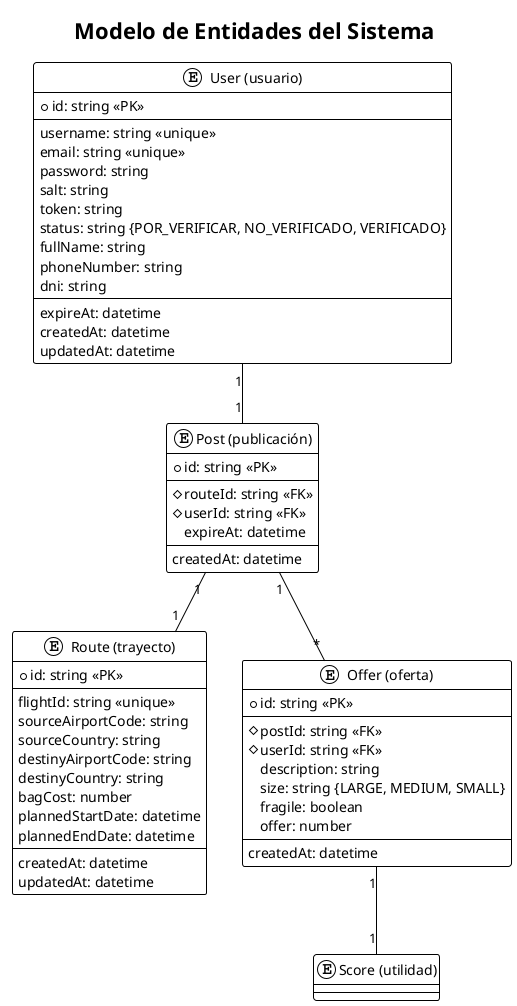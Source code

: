 @startuml entities
!theme plain

title Modelo de Entidades del Sistema

entity "User (usuario)" as User {
  + id: string <<PK>>
  --
  username: string <<unique>>
  email: string <<unique>>
  password: string
  salt: string
  token: string
  status: string {POR_VERIFICAR, NO_VERIFICADO, VERIFICADO}
  fullName: string
  phoneNumber: string
  dni: string
  --
  expireAt: datetime
  createdAt: datetime
  updatedAt: datetime
}

entity "Route (trayecto)" as Route {
 + id: string <<PK>>
 --
 flightId: string <<unique>>
 sourceAirportCode: string
 sourceCountry: string
 destinyAirportCode: string
 destinyCountry: string
 bagCost: number
 plannedStartDate: datetime
 plannedEndDate: datetime
 --
 createdAt: datetime
 updatedAt: datetime
}

entity "Post (publicación)" as Post {
 + id: string <<PK>>
 --
 # routeId: string <<FK>>
 # userId: string <<FK>>
 expireAt: datetime
 --
 createdAt: datetime
}

entity "Offer (oferta)" as Offer {
 + id: string <<PK>>
 --
 # postId: string <<FK>>
 # userId: string <<FK>>
 description: string
 size: string {LARGE, MEDIUM, SMALL}
 fragile: boolean
 offer: number
 --
 createdAt: datetime
}

entity "Score (utilidad)" as Score {
    'La entidad Score se omite en esta entrega'
}

User "1" -- "1" Post
Post "1" -- "1" Route
Post "1" -- "*" Offer
Offer "1" -- "1" Score

@enduml
